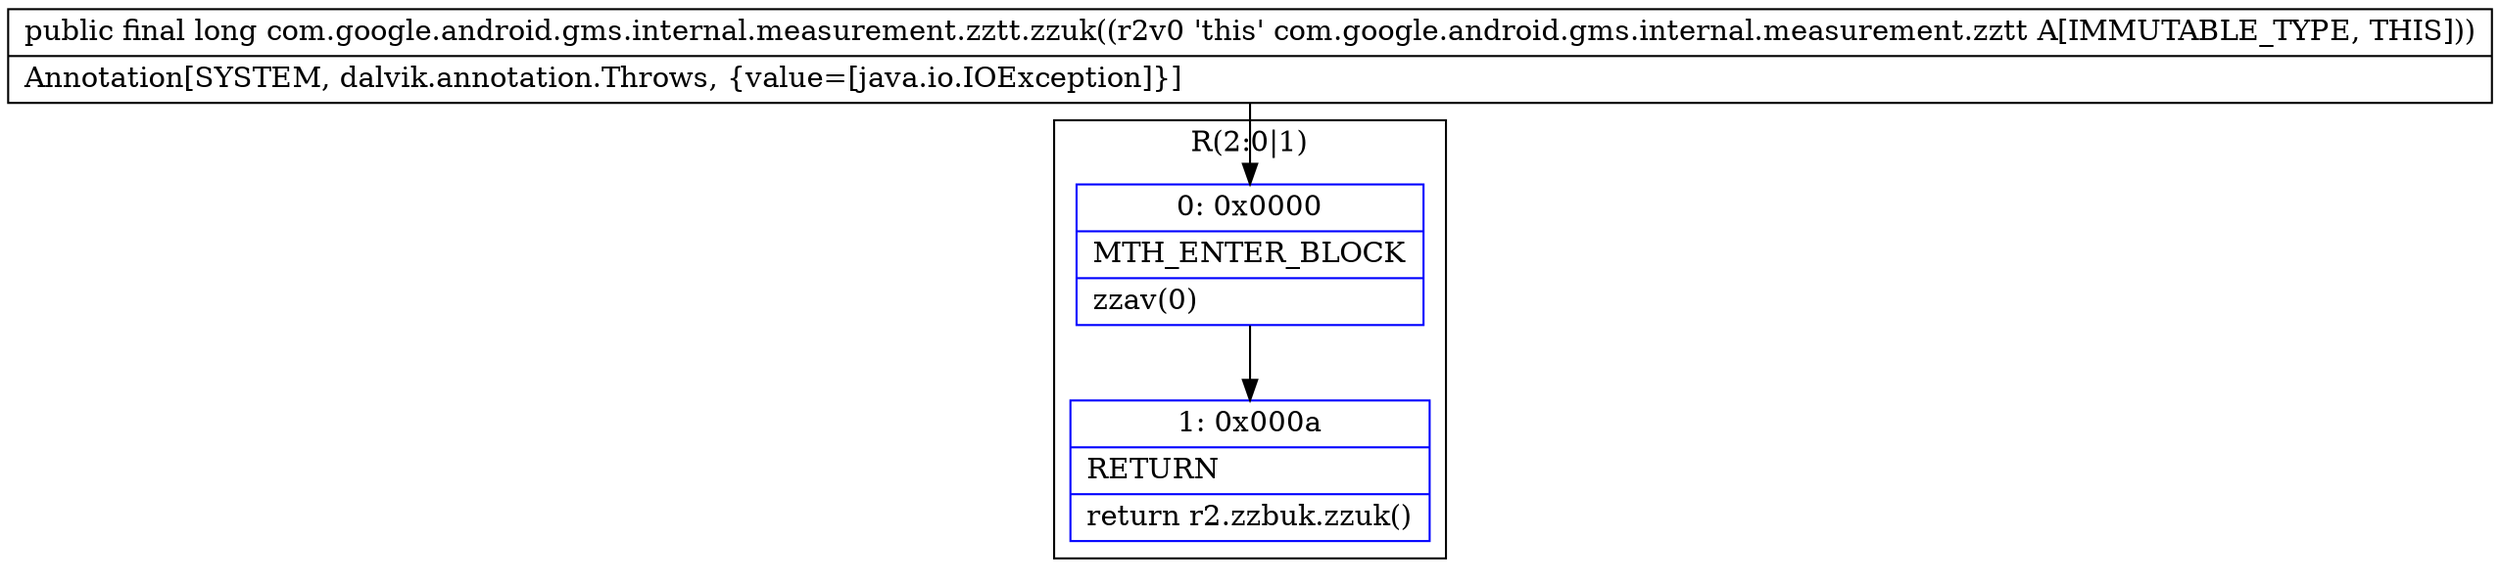 digraph "CFG forcom.google.android.gms.internal.measurement.zztt.zzuk()J" {
subgraph cluster_Region_510879747 {
label = "R(2:0|1)";
node [shape=record,color=blue];
Node_0 [shape=record,label="{0\:\ 0x0000|MTH_ENTER_BLOCK\l|zzav(0)\l}"];
Node_1 [shape=record,label="{1\:\ 0x000a|RETURN\l|return r2.zzbuk.zzuk()\l}"];
}
MethodNode[shape=record,label="{public final long com.google.android.gms.internal.measurement.zztt.zzuk((r2v0 'this' com.google.android.gms.internal.measurement.zztt A[IMMUTABLE_TYPE, THIS]))  | Annotation[SYSTEM, dalvik.annotation.Throws, \{value=[java.io.IOException]\}]\l}"];
MethodNode -> Node_0;
Node_0 -> Node_1;
}

